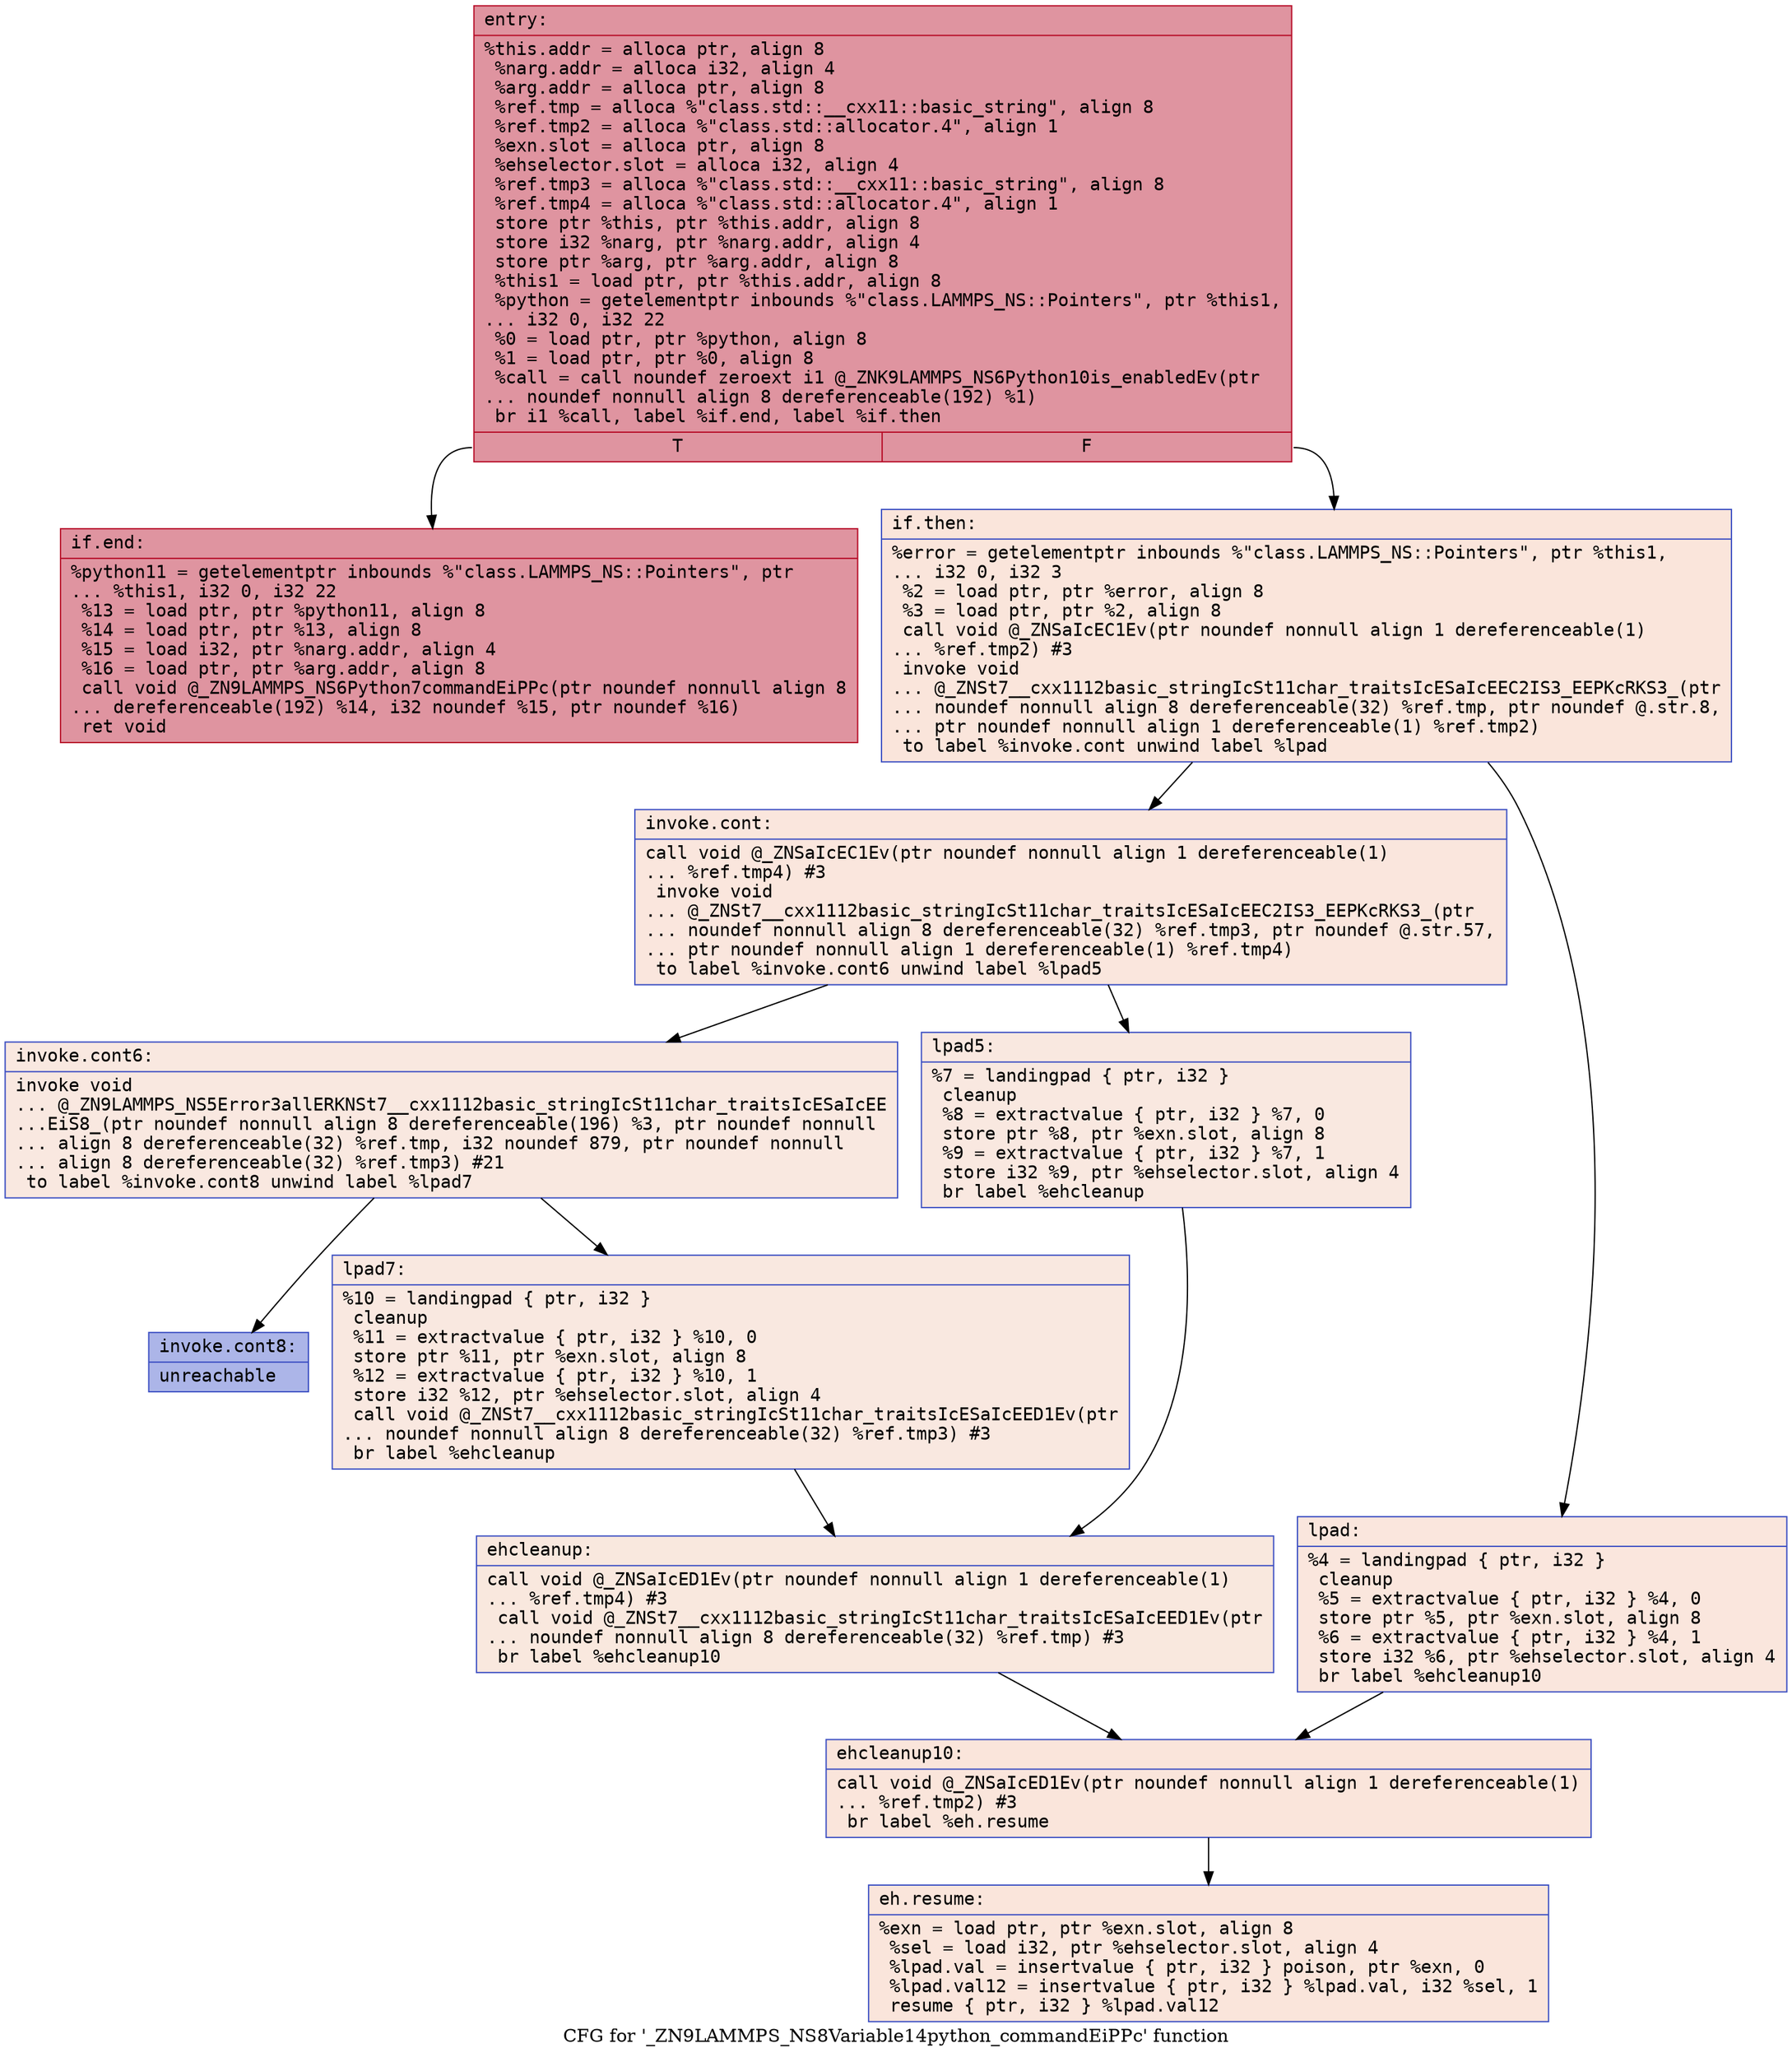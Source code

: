 digraph "CFG for '_ZN9LAMMPS_NS8Variable14python_commandEiPPc' function" {
	label="CFG for '_ZN9LAMMPS_NS8Variable14python_commandEiPPc' function";

	Node0x556bfe2e0dd0 [shape=record,color="#b70d28ff", style=filled, fillcolor="#b70d2870" fontname="Courier",label="{entry:\l|  %this.addr = alloca ptr, align 8\l  %narg.addr = alloca i32, align 4\l  %arg.addr = alloca ptr, align 8\l  %ref.tmp = alloca %\"class.std::__cxx11::basic_string\", align 8\l  %ref.tmp2 = alloca %\"class.std::allocator.4\", align 1\l  %exn.slot = alloca ptr, align 8\l  %ehselector.slot = alloca i32, align 4\l  %ref.tmp3 = alloca %\"class.std::__cxx11::basic_string\", align 8\l  %ref.tmp4 = alloca %\"class.std::allocator.4\", align 1\l  store ptr %this, ptr %this.addr, align 8\l  store i32 %narg, ptr %narg.addr, align 4\l  store ptr %arg, ptr %arg.addr, align 8\l  %this1 = load ptr, ptr %this.addr, align 8\l  %python = getelementptr inbounds %\"class.LAMMPS_NS::Pointers\", ptr %this1,\l... i32 0, i32 22\l  %0 = load ptr, ptr %python, align 8\l  %1 = load ptr, ptr %0, align 8\l  %call = call noundef zeroext i1 @_ZNK9LAMMPS_NS6Python10is_enabledEv(ptr\l... noundef nonnull align 8 dereferenceable(192) %1)\l  br i1 %call, label %if.end, label %if.then\l|{<s0>T|<s1>F}}"];
	Node0x556bfe2e0dd0:s0 -> Node0x556bfe2e1aa0[tooltip="entry -> if.end\nProbability 100.00%" ];
	Node0x556bfe2e0dd0:s1 -> Node0x556bfe2e1b10[tooltip="entry -> if.then\nProbability 0.00%" ];
	Node0x556bfe2e1b10 [shape=record,color="#3d50c3ff", style=filled, fillcolor="#f4c5ad70" fontname="Courier",label="{if.then:\l|  %error = getelementptr inbounds %\"class.LAMMPS_NS::Pointers\", ptr %this1,\l... i32 0, i32 3\l  %2 = load ptr, ptr %error, align 8\l  %3 = load ptr, ptr %2, align 8\l  call void @_ZNSaIcEC1Ev(ptr noundef nonnull align 1 dereferenceable(1)\l... %ref.tmp2) #3\l  invoke void\l... @_ZNSt7__cxx1112basic_stringIcSt11char_traitsIcESaIcEEC2IS3_EEPKcRKS3_(ptr\l... noundef nonnull align 8 dereferenceable(32) %ref.tmp, ptr noundef @.str.8,\l... ptr noundef nonnull align 1 dereferenceable(1) %ref.tmp2)\l          to label %invoke.cont unwind label %lpad\l}"];
	Node0x556bfe2e1b10 -> Node0x556bfe2e1f90[tooltip="if.then -> invoke.cont\nProbability 50.00%" ];
	Node0x556bfe2e1b10 -> Node0x556bfe2e1fe0[tooltip="if.then -> lpad\nProbability 50.00%" ];
	Node0x556bfe2e1f90 [shape=record,color="#3d50c3ff", style=filled, fillcolor="#f3c7b170" fontname="Courier",label="{invoke.cont:\l|  call void @_ZNSaIcEC1Ev(ptr noundef nonnull align 1 dereferenceable(1)\l... %ref.tmp4) #3\l  invoke void\l... @_ZNSt7__cxx1112basic_stringIcSt11char_traitsIcESaIcEEC2IS3_EEPKcRKS3_(ptr\l... noundef nonnull align 8 dereferenceable(32) %ref.tmp3, ptr noundef @.str.57,\l... ptr noundef nonnull align 1 dereferenceable(1) %ref.tmp4)\l          to label %invoke.cont6 unwind label %lpad5\l}"];
	Node0x556bfe2e1f90 -> Node0x556bfe2e22d0[tooltip="invoke.cont -> invoke.cont6\nProbability 50.00%" ];
	Node0x556bfe2e1f90 -> Node0x556bfe2e2320[tooltip="invoke.cont -> lpad5\nProbability 50.00%" ];
	Node0x556bfe2e22d0 [shape=record,color="#3d50c3ff", style=filled, fillcolor="#f1ccb870" fontname="Courier",label="{invoke.cont6:\l|  invoke void\l... @_ZN9LAMMPS_NS5Error3allERKNSt7__cxx1112basic_stringIcSt11char_traitsIcESaIcEE\l...EiS8_(ptr noundef nonnull align 8 dereferenceable(196) %3, ptr noundef nonnull\l... align 8 dereferenceable(32) %ref.tmp, i32 noundef 879, ptr noundef nonnull\l... align 8 dereferenceable(32) %ref.tmp3) #21\l          to label %invoke.cont8 unwind label %lpad7\l}"];
	Node0x556bfe2e22d0 -> Node0x556bfe2e2280[tooltip="invoke.cont6 -> invoke.cont8\nProbability 0.00%" ];
	Node0x556bfe2e22d0 -> Node0x556bfe2e2580[tooltip="invoke.cont6 -> lpad7\nProbability 100.00%" ];
	Node0x556bfe2e2280 [shape=record,color="#3d50c3ff", style=filled, fillcolor="#4358cb70" fontname="Courier",label="{invoke.cont8:\l|  unreachable\l}"];
	Node0x556bfe2e1fe0 [shape=record,color="#3d50c3ff", style=filled, fillcolor="#f3c7b170" fontname="Courier",label="{lpad:\l|  %4 = landingpad \{ ptr, i32 \}\l          cleanup\l  %5 = extractvalue \{ ptr, i32 \} %4, 0\l  store ptr %5, ptr %exn.slot, align 8\l  %6 = extractvalue \{ ptr, i32 \} %4, 1\l  store i32 %6, ptr %ehselector.slot, align 4\l  br label %ehcleanup10\l}"];
	Node0x556bfe2e1fe0 -> Node0x556bfe2e2c00[tooltip="lpad -> ehcleanup10\nProbability 100.00%" ];
	Node0x556bfe2e2320 [shape=record,color="#3d50c3ff", style=filled, fillcolor="#f1ccb870" fontname="Courier",label="{lpad5:\l|  %7 = landingpad \{ ptr, i32 \}\l          cleanup\l  %8 = extractvalue \{ ptr, i32 \} %7, 0\l  store ptr %8, ptr %exn.slot, align 8\l  %9 = extractvalue \{ ptr, i32 \} %7, 1\l  store i32 %9, ptr %ehselector.slot, align 4\l  br label %ehcleanup\l}"];
	Node0x556bfe2e2320 -> Node0x556bfe2e2f50[tooltip="lpad5 -> ehcleanup\nProbability 100.00%" ];
	Node0x556bfe2e2580 [shape=record,color="#3d50c3ff", style=filled, fillcolor="#f1ccb870" fontname="Courier",label="{lpad7:\l|  %10 = landingpad \{ ptr, i32 \}\l          cleanup\l  %11 = extractvalue \{ ptr, i32 \} %10, 0\l  store ptr %11, ptr %exn.slot, align 8\l  %12 = extractvalue \{ ptr, i32 \} %10, 1\l  store i32 %12, ptr %ehselector.slot, align 4\l  call void @_ZNSt7__cxx1112basic_stringIcSt11char_traitsIcESaIcEED1Ev(ptr\l... noundef nonnull align 8 dereferenceable(32) %ref.tmp3) #3\l  br label %ehcleanup\l}"];
	Node0x556bfe2e2580 -> Node0x556bfe2e2f50[tooltip="lpad7 -> ehcleanup\nProbability 100.00%" ];
	Node0x556bfe2e2f50 [shape=record,color="#3d50c3ff", style=filled, fillcolor="#f2cab570" fontname="Courier",label="{ehcleanup:\l|  call void @_ZNSaIcED1Ev(ptr noundef nonnull align 1 dereferenceable(1)\l... %ref.tmp4) #3\l  call void @_ZNSt7__cxx1112basic_stringIcSt11char_traitsIcESaIcEED1Ev(ptr\l... noundef nonnull align 8 dereferenceable(32) %ref.tmp) #3\l  br label %ehcleanup10\l}"];
	Node0x556bfe2e2f50 -> Node0x556bfe2e2c00[tooltip="ehcleanup -> ehcleanup10\nProbability 100.00%" ];
	Node0x556bfe2e2c00 [shape=record,color="#3d50c3ff", style=filled, fillcolor="#f4c5ad70" fontname="Courier",label="{ehcleanup10:\l|  call void @_ZNSaIcED1Ev(ptr noundef nonnull align 1 dereferenceable(1)\l... %ref.tmp2) #3\l  br label %eh.resume\l}"];
	Node0x556bfe2e2c00 -> Node0x556bfe2e3800[tooltip="ehcleanup10 -> eh.resume\nProbability 100.00%" ];
	Node0x556bfe2e1aa0 [shape=record,color="#b70d28ff", style=filled, fillcolor="#b70d2870" fontname="Courier",label="{if.end:\l|  %python11 = getelementptr inbounds %\"class.LAMMPS_NS::Pointers\", ptr\l... %this1, i32 0, i32 22\l  %13 = load ptr, ptr %python11, align 8\l  %14 = load ptr, ptr %13, align 8\l  %15 = load i32, ptr %narg.addr, align 4\l  %16 = load ptr, ptr %arg.addr, align 8\l  call void @_ZN9LAMMPS_NS6Python7commandEiPPc(ptr noundef nonnull align 8\l... dereferenceable(192) %14, i32 noundef %15, ptr noundef %16)\l  ret void\l}"];
	Node0x556bfe2e3800 [shape=record,color="#3d50c3ff", style=filled, fillcolor="#f4c5ad70" fontname="Courier",label="{eh.resume:\l|  %exn = load ptr, ptr %exn.slot, align 8\l  %sel = load i32, ptr %ehselector.slot, align 4\l  %lpad.val = insertvalue \{ ptr, i32 \} poison, ptr %exn, 0\l  %lpad.val12 = insertvalue \{ ptr, i32 \} %lpad.val, i32 %sel, 1\l  resume \{ ptr, i32 \} %lpad.val12\l}"];
}
